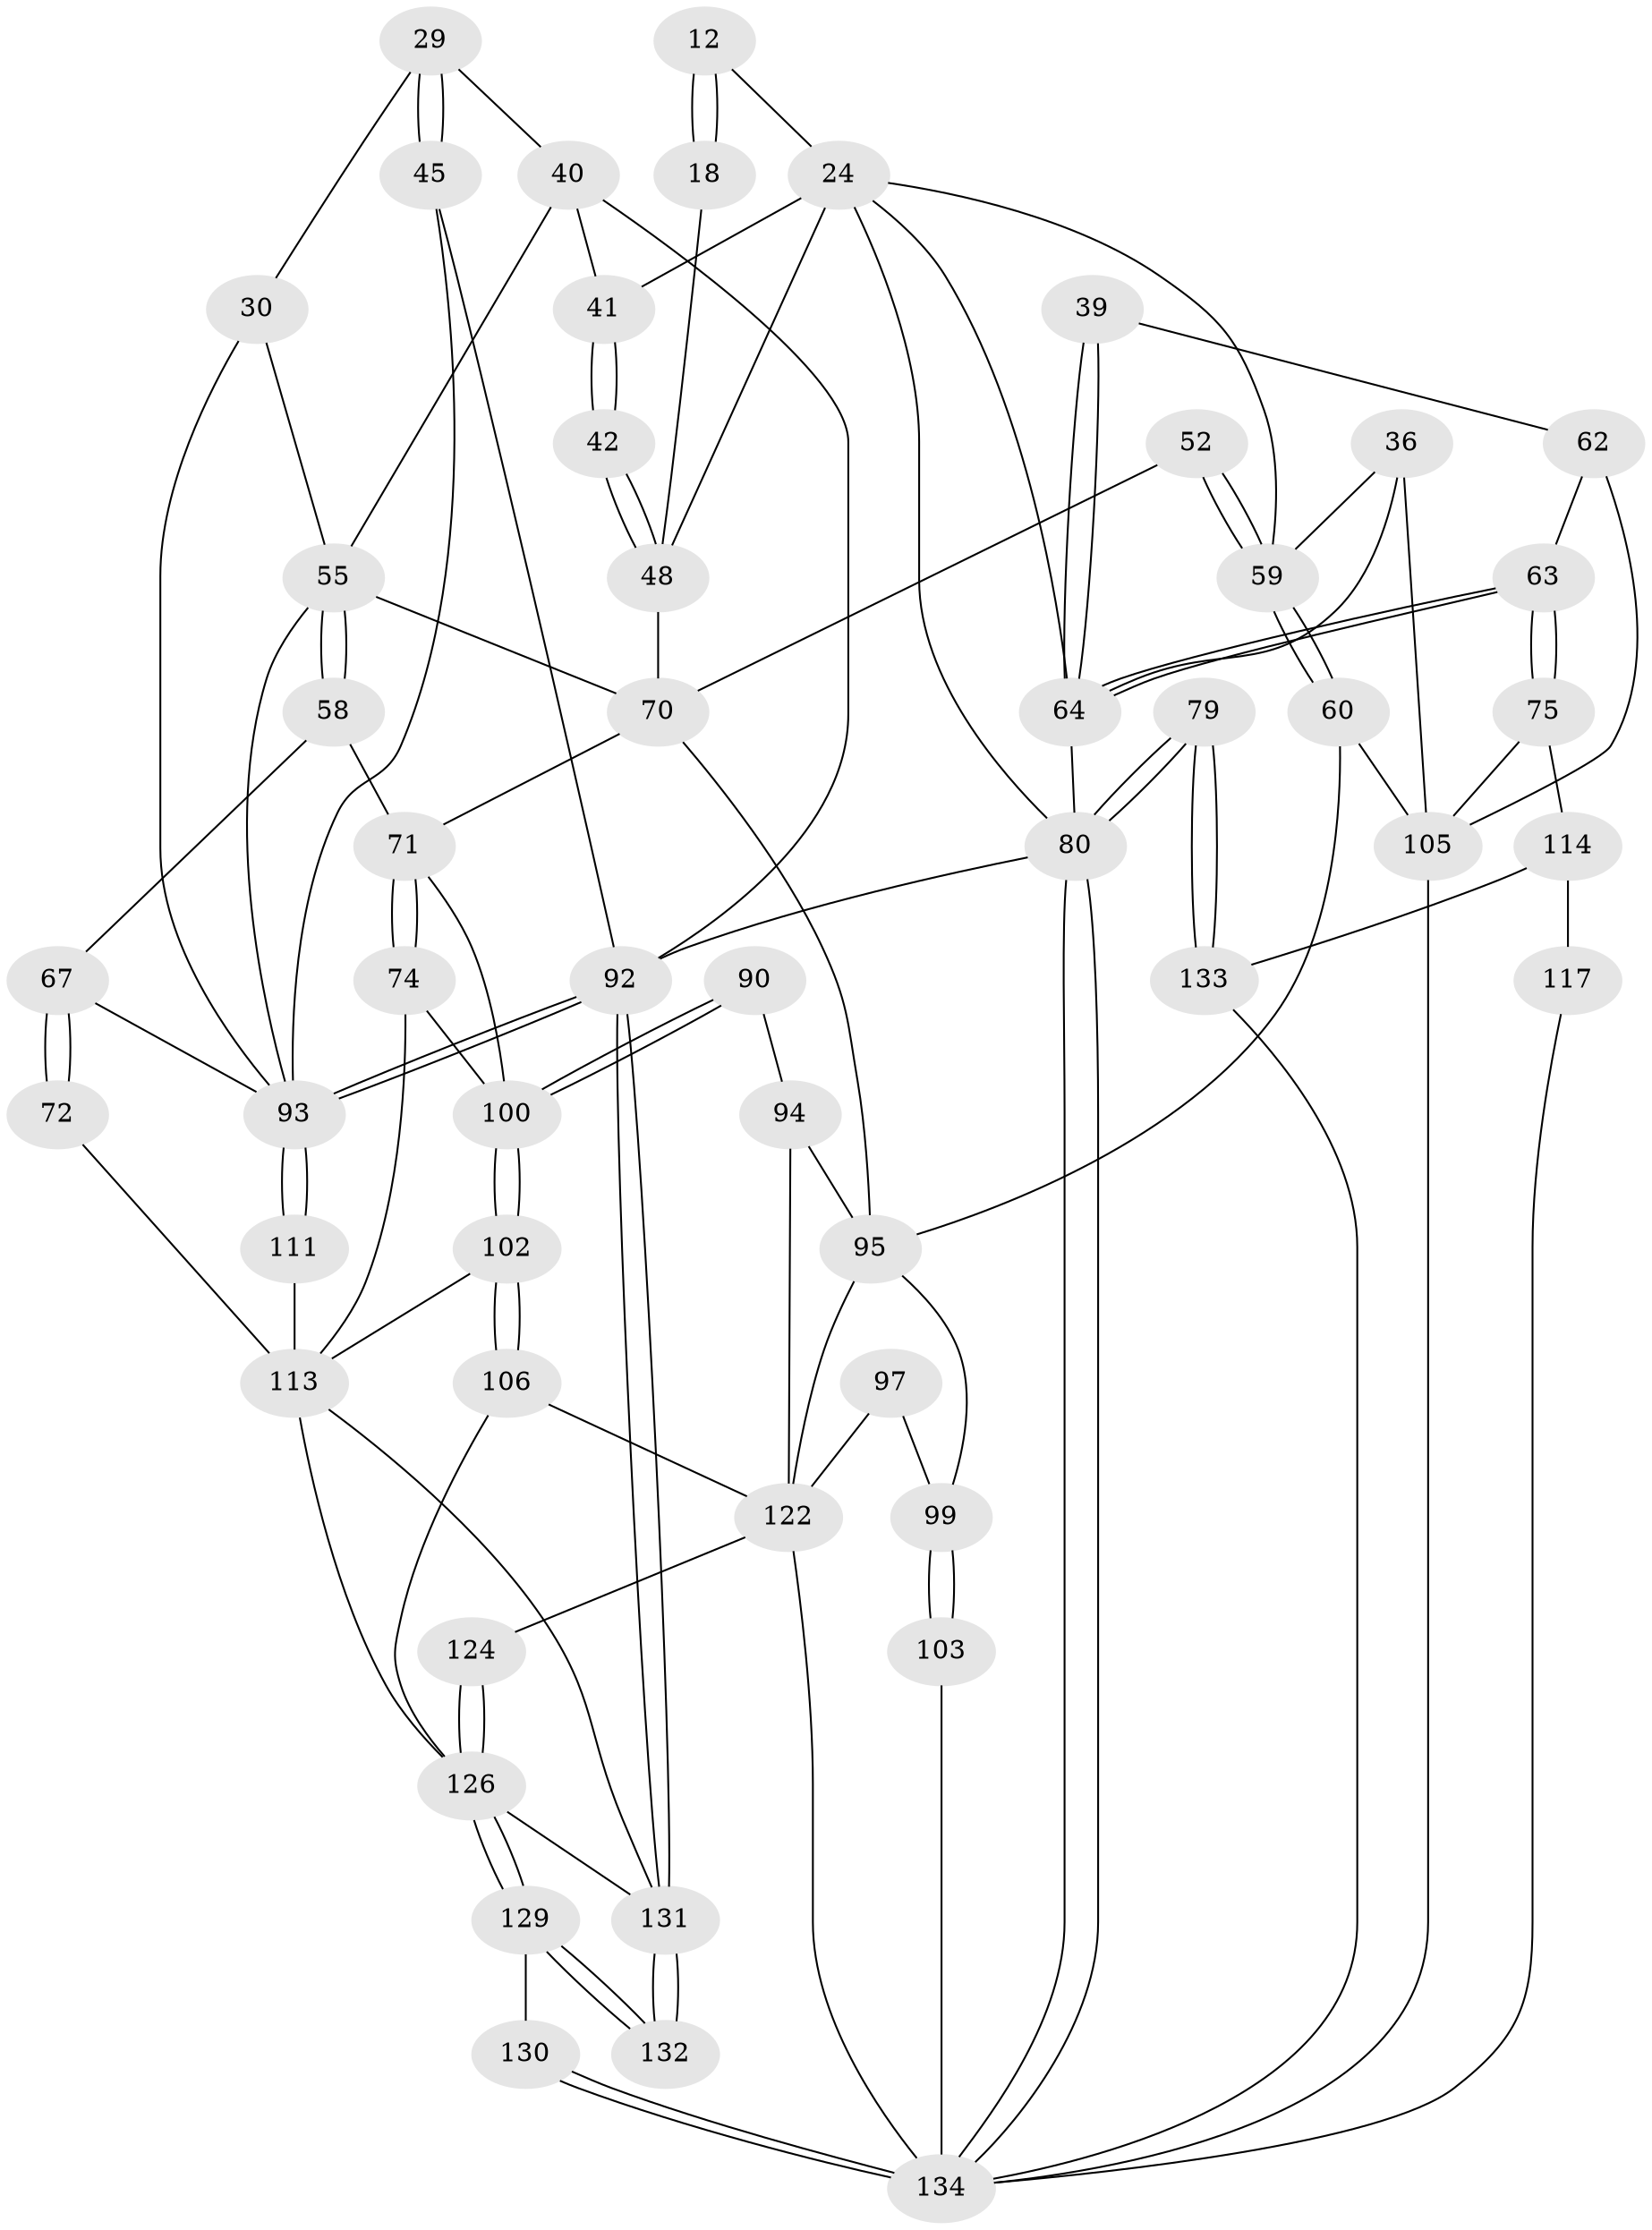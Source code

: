 // original degree distribution, {3: 0.022388059701492536, 6: 0.2462686567164179, 5: 0.48507462686567165, 4: 0.2462686567164179}
// Generated by graph-tools (version 1.1) at 2025/05/03/04/25 22:05:10]
// undirected, 53 vertices, 118 edges
graph export_dot {
graph [start="1"]
  node [color=gray90,style=filled];
  12 [pos="+0.4132424523812+0.1071080543218022",super="+11"];
  18 [pos="+0.4846422636166399+0.14334130249858373"];
  24 [pos="+0.41591746980243843+0.24303439040552688",super="+13+14+16"];
  29 [pos="+0.9893766433059636+0.23348801791676357",super="+21"];
  30 [pos="+0.9082534018626307+0.25504423723992076",super="+25"];
  36 [pos="+0.2654350198474458+0.23413570266968486"];
  39 [pos="+0+0.09733950316943792",super="+38"];
  40 [pos="+0.635044902771085+0.28359076923847726",super="+28"];
  41 [pos="+0.576600407817421+0.2722042360506182",super="+15"];
  42 [pos="+0.5312927250013512+0.30555512107857313"];
  45 [pos="+1+0.3286744318691695",super="+19"];
  48 [pos="+0.5158838440687938+0.39738872573555706",super="+23+22+17"];
  52 [pos="+0.435085895696377+0.40494667699667675"];
  55 [pos="+0.6763529527591587+0.35891696112007204",super="+44+53"];
  58 [pos="+0.698818490075246+0.37943057504546585",super="+57"];
  59 [pos="+0.26966051441877653+0.46436509454220204",super="+35+34"];
  60 [pos="+0.23114134715418155+0.5059524542241481"];
  62 [pos="+0.06133216536271915+0.35843031821992327",super="+50"];
  63 [pos="+0+0.25683356842376054"];
  64 [pos="+0+0.07825154219846134",super="+33+37"];
  67 [pos="+0.8171626599611859+0.4036776128270604",super="+66"];
  70 [pos="+0.548842026700176+0.47954236514254295",super="+54+51"];
  71 [pos="+0.7232061004418779+0.48893231079221267",super="+69"];
  72 [pos="+0.8587320575674197+0.5381315465791612"];
  74 [pos="+0.803148847536857+0.5838360600390531"];
  75 [pos="+0+0.5456174848382369"];
  79 [pos="+0+1"];
  80 [pos="+0+1",super="+3"];
  90 [pos="+0.6343679204273162+0.6461335994298399"];
  92 [pos="+1+1",super="+2"];
  93 [pos="+1+0.7609307141020436",super="+86"];
  94 [pos="+0.5215619807144121+0.6566780597167794",super="+91"];
  95 [pos="+0.32065325840135156+0.5568161683932991",super="+83+81"];
  97 [pos="+0.3805150385179393+0.742845990152637"];
  99 [pos="+0.29803227464791576+0.640721206091847",super="+98"];
  100 [pos="+0.695703402329221+0.7046252971679153",super="+84+85"];
  102 [pos="+0.7044850071346678+0.7518508535437507"];
  103 [pos="+0.19458042824224134+0.8456192732110968"];
  105 [pos="+0.14198731946488727+0.710952354676493",super="+89+49"];
  106 [pos="+0.622210604542481+0.792865799361885"];
  111 [pos="+0.8698189916482504+0.8174296619393571",super="+87"];
  113 [pos="+0.7613108056696932+0.8104629226562557",super="+101+88+112"];
  114 [pos="+0.043616299360173305+0.7358508571719946",super="+76+77"];
  117 [pos="+0.047963198689187844+0.8184738194955467"];
  122 [pos="+0.5340006280968324+0.8816494524841707",super="+110"];
  124 [pos="+0.5948059514942772+0.9192159874516362"];
  126 [pos="+0.6298365839338445+0.9475928643153456",super="+125+121"];
  129 [pos="+0.6001430596459836+1"];
  130 [pos="+0.37448989652572223+1"];
  131 [pos="+1+1",super="+127+128"];
  132 [pos="+0.7482108512971528+1"];
  133 [pos="+0.1523653829564032+0.8877264547927429",super="+78"];
  134 [pos="+0.30112035141135135+1",super="+119+123"];
  12 -- 18 [weight=2];
  12 -- 18;
  12 -- 24 [weight=2];
  18 -- 48;
  24 -- 59;
  24 -- 48 [weight=2];
  24 -- 80;
  24 -- 41 [weight=2];
  24 -- 64;
  29 -- 30 [weight=2];
  29 -- 45 [weight=2];
  29 -- 45;
  29 -- 40;
  30 -- 93;
  30 -- 55;
  36 -- 59;
  36 -- 105;
  36 -- 64;
  39 -- 64 [weight=3];
  39 -- 64;
  39 -- 62;
  40 -- 41 [weight=2];
  40 -- 92;
  40 -- 55 [weight=2];
  41 -- 42;
  41 -- 42;
  42 -- 48 [weight=2];
  42 -- 48;
  45 -- 92;
  45 -- 93;
  48 -- 70;
  52 -- 59 [weight=2];
  52 -- 59;
  52 -- 70;
  55 -- 58 [weight=2];
  55 -- 58;
  55 -- 93;
  55 -- 70;
  58 -- 67;
  58 -- 71 [weight=2];
  59 -- 60;
  59 -- 60;
  60 -- 95;
  60 -- 105;
  62 -- 63;
  62 -- 105 [weight=2];
  63 -- 64;
  63 -- 64;
  63 -- 75;
  63 -- 75;
  64 -- 80;
  67 -- 72 [weight=2];
  67 -- 72;
  67 -- 93;
  70 -- 95;
  70 -- 71;
  71 -- 74;
  71 -- 74;
  71 -- 100;
  72 -- 113;
  74 -- 100;
  74 -- 113;
  75 -- 114;
  75 -- 105;
  79 -- 80;
  79 -- 80;
  79 -- 133 [weight=2];
  79 -- 133;
  80 -- 134;
  80 -- 134;
  80 -- 92 [weight=2];
  90 -- 100 [weight=2];
  90 -- 100;
  90 -- 94;
  92 -- 93;
  92 -- 93;
  92 -- 131;
  92 -- 131;
  93 -- 111 [weight=2];
  93 -- 111;
  94 -- 95 [weight=2];
  94 -- 122;
  95 -- 99;
  95 -- 122;
  97 -- 99;
  97 -- 122 [weight=2];
  99 -- 103 [weight=2];
  99 -- 103;
  100 -- 102;
  100 -- 102;
  102 -- 106;
  102 -- 106;
  102 -- 113;
  103 -- 134;
  105 -- 134;
  106 -- 126;
  106 -- 122;
  111 -- 113 [weight=2];
  113 -- 126;
  113 -- 131;
  114 -- 117 [weight=2];
  114 -- 133;
  117 -- 134;
  122 -- 124;
  122 -- 134 [weight=2];
  124 -- 126 [weight=2];
  124 -- 126;
  126 -- 129;
  126 -- 129;
  126 -- 131;
  129 -- 130;
  129 -- 132;
  129 -- 132;
  130 -- 134 [weight=2];
  130 -- 134;
  131 -- 132 [weight=2];
  131 -- 132;
  133 -- 134;
}
